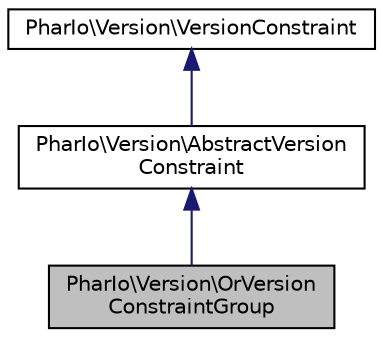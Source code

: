 digraph "PharIo\Version\OrVersionConstraintGroup"
{
  edge [fontname="Helvetica",fontsize="10",labelfontname="Helvetica",labelfontsize="10"];
  node [fontname="Helvetica",fontsize="10",shape=record];
  Node3 [label="PharIo\\Version\\OrVersion\lConstraintGroup",height=0.2,width=0.4,color="black", fillcolor="grey75", style="filled", fontcolor="black"];
  Node4 -> Node3 [dir="back",color="midnightblue",fontsize="10",style="solid",fontname="Helvetica"];
  Node4 [label="PharIo\\Version\\AbstractVersion\lConstraint",height=0.2,width=0.4,color="black", fillcolor="white", style="filled",URL="$classPharIo_1_1Version_1_1AbstractVersionConstraint.html"];
  Node5 -> Node4 [dir="back",color="midnightblue",fontsize="10",style="solid",fontname="Helvetica"];
  Node5 [label="PharIo\\Version\\VersionConstraint",height=0.2,width=0.4,color="black", fillcolor="white", style="filled",URL="$interfacePharIo_1_1Version_1_1VersionConstraint.html"];
}
